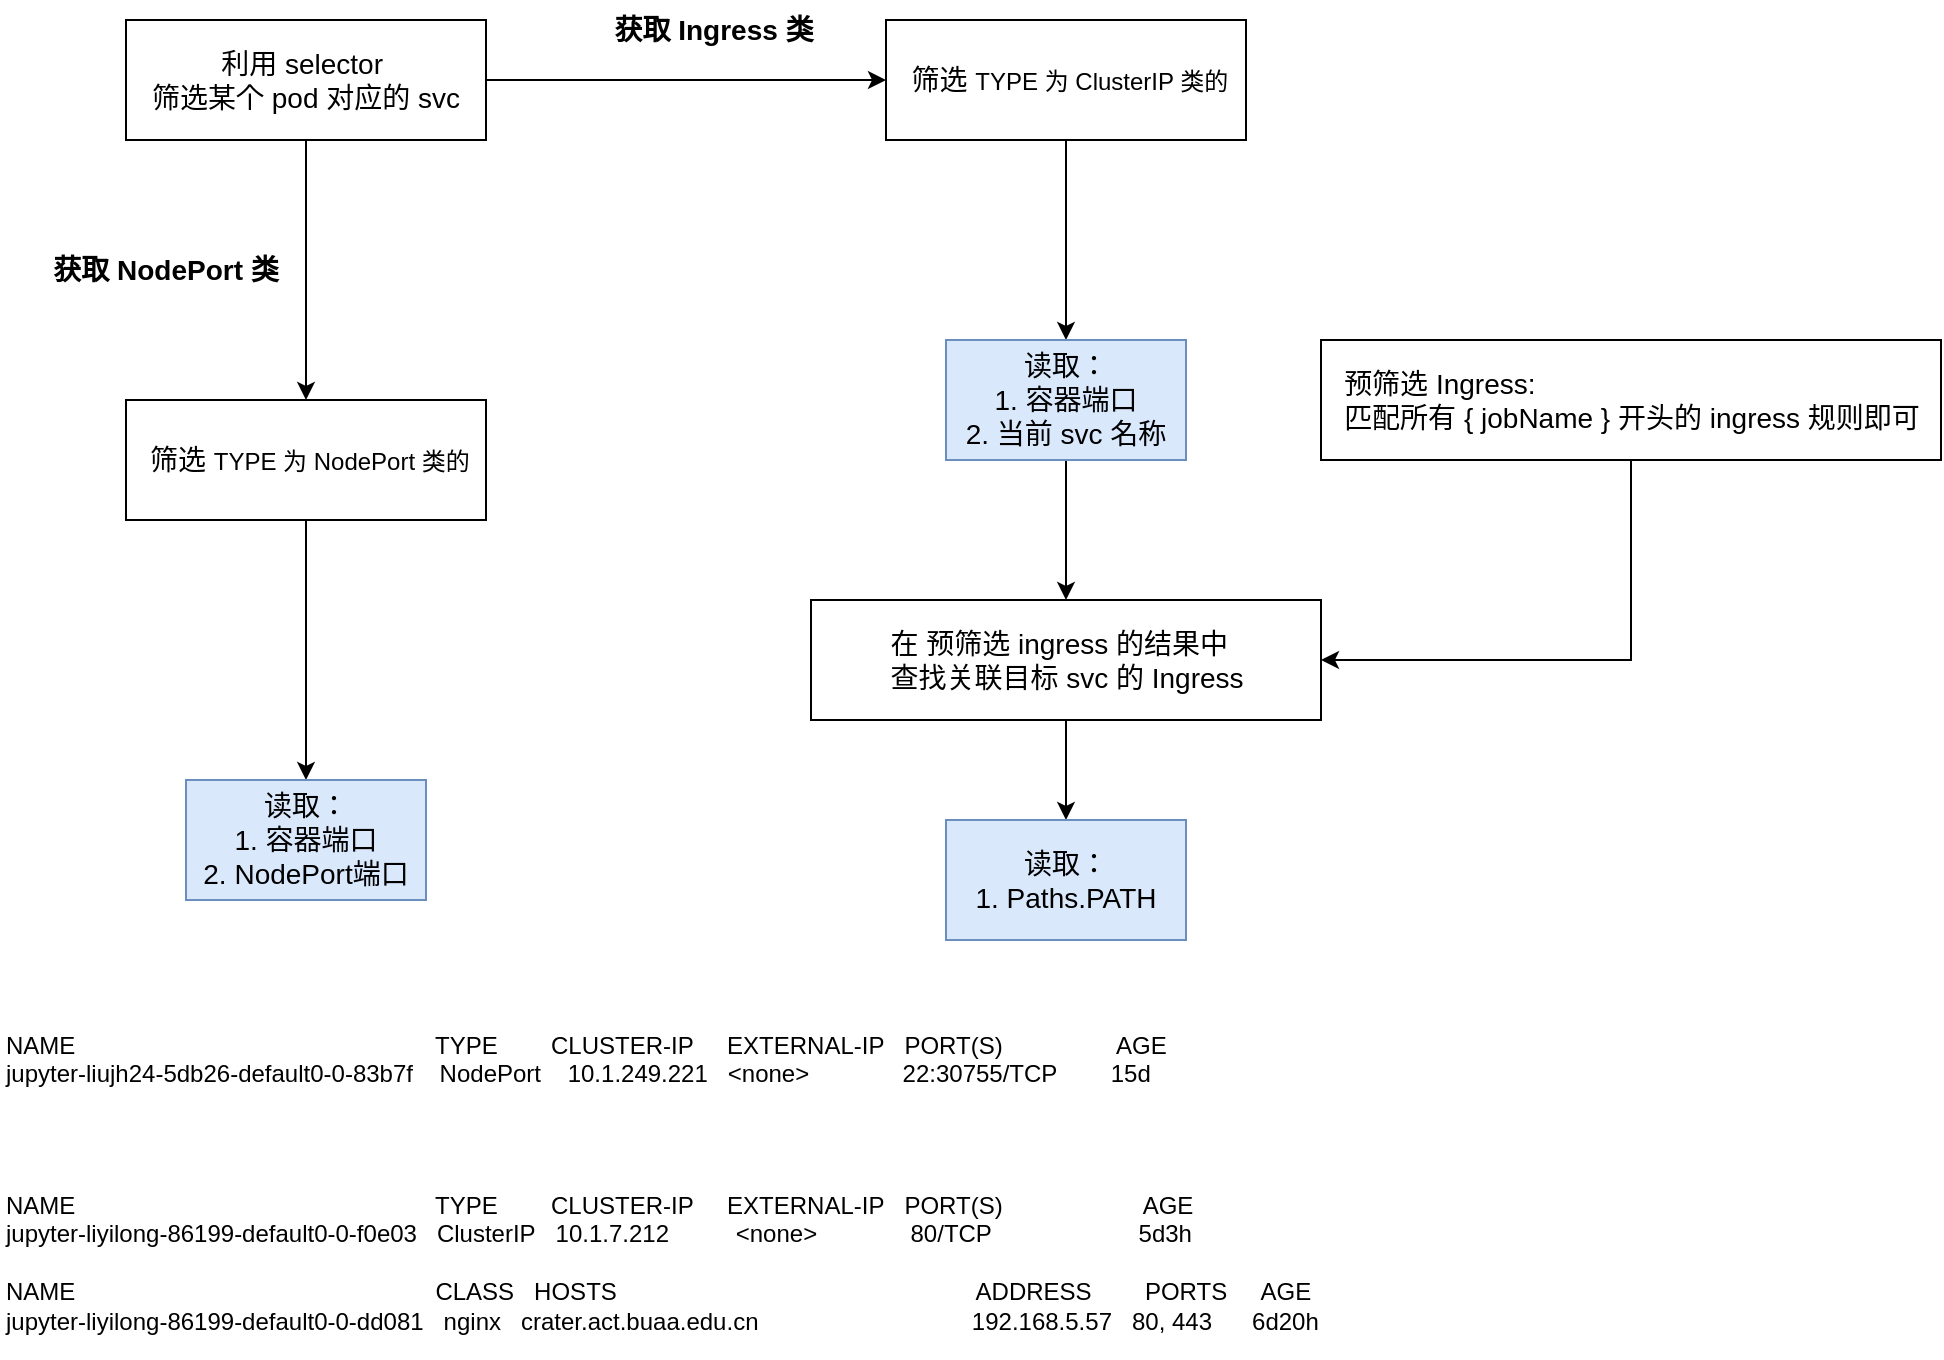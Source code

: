 <mxfile version="24.8.6">
  <diagram name="第 1 页" id="yxKMci5bcxgAL2FXYsYs">
    <mxGraphModel dx="1436" dy="767" grid="1" gridSize="10" guides="1" tooltips="1" connect="1" arrows="1" fold="1" page="1" pageScale="1" pageWidth="827" pageHeight="1169" math="0" shadow="0">
      <root>
        <mxCell id="0" />
        <mxCell id="1" parent="0" />
        <mxCell id="OGUA6FDpuR5wSM6QR1XY-2" value="&lt;b&gt;&lt;font style=&quot;font-size: 14px;&quot;&gt;获取 NodePort 类&lt;/font&gt;&lt;/b&gt;" style="text;strokeColor=none;align=center;fillColor=none;html=1;verticalAlign=middle;whiteSpace=wrap;rounded=0;" vertex="1" parent="1">
          <mxGeometry x="70" y="180" width="140" height="30" as="geometry" />
        </mxCell>
        <mxCell id="OGUA6FDpuR5wSM6QR1XY-9" style="edgeStyle=orthogonalEdgeStyle;rounded=0;orthogonalLoop=1;jettySize=auto;html=1;exitX=0.5;exitY=1;exitDx=0;exitDy=0;entryX=0.5;entryY=0;entryDx=0;entryDy=0;" edge="1" parent="1" source="OGUA6FDpuR5wSM6QR1XY-4" target="OGUA6FDpuR5wSM6QR1XY-5">
          <mxGeometry relative="1" as="geometry" />
        </mxCell>
        <mxCell id="OGUA6FDpuR5wSM6QR1XY-22" style="edgeStyle=orthogonalEdgeStyle;rounded=0;orthogonalLoop=1;jettySize=auto;html=1;exitX=1;exitY=0.5;exitDx=0;exitDy=0;entryX=0;entryY=0.5;entryDx=0;entryDy=0;" edge="1" parent="1" source="OGUA6FDpuR5wSM6QR1XY-4" target="OGUA6FDpuR5wSM6QR1XY-19">
          <mxGeometry relative="1" as="geometry" />
        </mxCell>
        <mxCell id="OGUA6FDpuR5wSM6QR1XY-4" value="&lt;span style=&quot;font-size: 14px; text-align: left;&quot;&gt;利用 selector&amp;nbsp;&lt;/span&gt;&lt;div&gt;&lt;span style=&quot;font-size: 14px; text-align: left;&quot;&gt;筛选某个 pod 对应的 svc&lt;/span&gt;&lt;/div&gt;" style="rounded=0;whiteSpace=wrap;html=1;" vertex="1" parent="1">
          <mxGeometry x="120" y="70" width="180" height="60" as="geometry" />
        </mxCell>
        <mxCell id="OGUA6FDpuR5wSM6QR1XY-10" style="edgeStyle=orthogonalEdgeStyle;rounded=0;orthogonalLoop=1;jettySize=auto;html=1;exitX=0.5;exitY=1;exitDx=0;exitDy=0;entryX=0.5;entryY=0;entryDx=0;entryDy=0;" edge="1" parent="1" source="OGUA6FDpuR5wSM6QR1XY-5" target="OGUA6FDpuR5wSM6QR1XY-7">
          <mxGeometry relative="1" as="geometry" />
        </mxCell>
        <mxCell id="OGUA6FDpuR5wSM6QR1XY-5" value="&lt;div style=&quot;text-align: left;&quot;&gt;&lt;span style=&quot;background-color: initial; font-size: 14px;&quot;&gt;&amp;nbsp;筛选&amp;nbsp;&lt;/span&gt;&lt;span style=&quot;background-color: initial;&quot;&gt;TYPE 为 NodePort 类的&lt;/span&gt;&lt;/div&gt;" style="rounded=0;whiteSpace=wrap;html=1;" vertex="1" parent="1">
          <mxGeometry x="120" y="260" width="180" height="60" as="geometry" />
        </mxCell>
        <mxCell id="OGUA6FDpuR5wSM6QR1XY-7" value="&lt;font style=&quot;font-size: 14px;&quot;&gt;读取：&lt;/font&gt;&lt;div style=&quot;font-size: 14px;&quot;&gt;&lt;font style=&quot;font-size: 14px;&quot;&gt;1. 容器端口&lt;/font&gt;&lt;/div&gt;&lt;div style=&quot;font-size: 14px;&quot;&gt;&lt;font style=&quot;font-size: 14px;&quot;&gt;2. NodePort端口&lt;/font&gt;&lt;/div&gt;" style="rounded=0;whiteSpace=wrap;html=1;fillColor=#dae8fc;strokeColor=#6c8ebf;" vertex="1" parent="1">
          <mxGeometry x="150" y="450" width="120" height="60" as="geometry" />
        </mxCell>
        <mxCell id="OGUA6FDpuR5wSM6QR1XY-8" value="NAME                                                      TYPE        CLUSTER-IP     EXTERNAL-IP   PORT(S)                 AGE&#xa;jupyter-liujh24-5db26-default0-0-83b7f    NodePort    10.1.249.221   &lt;none&gt;              22:30755/TCP        15d" style="text;whiteSpace=wrap;" vertex="1" parent="1">
          <mxGeometry x="57.5" y="569" width="660" height="40" as="geometry" />
        </mxCell>
        <mxCell id="OGUA6FDpuR5wSM6QR1XY-32" style="edgeStyle=orthogonalEdgeStyle;rounded=0;orthogonalLoop=1;jettySize=auto;html=1;exitX=0.5;exitY=1;exitDx=0;exitDy=0;entryX=1;entryY=0.5;entryDx=0;entryDy=0;" edge="1" parent="1" source="OGUA6FDpuR5wSM6QR1XY-18" target="OGUA6FDpuR5wSM6QR1XY-26">
          <mxGeometry relative="1" as="geometry" />
        </mxCell>
        <mxCell id="OGUA6FDpuR5wSM6QR1XY-18" value="&lt;div style=&quot;text-align: left;&quot;&gt;&lt;span style=&quot;background-color: initial; font-size: 14px;&quot;&gt;预筛选 Ingress:&lt;/span&gt;&lt;/div&gt;&lt;div style=&quot;text-align: left;&quot;&gt;&lt;span style=&quot;background-color: initial; font-size: 14px;&quot;&gt;匹配所有 { jobName } 开头的 ingress 规则即可&lt;/span&gt;&lt;/div&gt;" style="rounded=0;whiteSpace=wrap;html=1;" vertex="1" parent="1">
          <mxGeometry x="717.5" y="230" width="310" height="60" as="geometry" />
        </mxCell>
        <mxCell id="OGUA6FDpuR5wSM6QR1XY-25" style="edgeStyle=orthogonalEdgeStyle;rounded=0;orthogonalLoop=1;jettySize=auto;html=1;exitX=0.5;exitY=1;exitDx=0;exitDy=0;entryX=0.5;entryY=0;entryDx=0;entryDy=0;" edge="1" parent="1" source="OGUA6FDpuR5wSM6QR1XY-19" target="OGUA6FDpuR5wSM6QR1XY-23">
          <mxGeometry relative="1" as="geometry" />
        </mxCell>
        <mxCell id="OGUA6FDpuR5wSM6QR1XY-19" value="&lt;div style=&quot;text-align: left;&quot;&gt;&lt;span style=&quot;background-color: initial; font-size: 14px;&quot;&gt;&amp;nbsp;筛选&amp;nbsp;&lt;/span&gt;&lt;span style=&quot;background-color: initial;&quot;&gt;TYPE 为 ClusterIP 类的&lt;/span&gt;&lt;/div&gt;" style="rounded=0;whiteSpace=wrap;html=1;" vertex="1" parent="1">
          <mxGeometry x="500" y="70" width="180" height="60" as="geometry" />
        </mxCell>
        <mxCell id="OGUA6FDpuR5wSM6QR1XY-21" value="&lt;b&gt;&lt;font style=&quot;font-size: 14px;&quot;&gt;获取 Ingress 类&lt;/font&gt;&lt;/b&gt;" style="text;strokeColor=none;align=center;fillColor=none;html=1;verticalAlign=middle;whiteSpace=wrap;rounded=0;" vertex="1" parent="1">
          <mxGeometry x="344" y="60" width="140" height="30" as="geometry" />
        </mxCell>
        <mxCell id="OGUA6FDpuR5wSM6QR1XY-31" style="edgeStyle=orthogonalEdgeStyle;rounded=0;orthogonalLoop=1;jettySize=auto;html=1;exitX=0.5;exitY=1;exitDx=0;exitDy=0;entryX=0.5;entryY=0;entryDx=0;entryDy=0;" edge="1" parent="1" source="OGUA6FDpuR5wSM6QR1XY-23" target="OGUA6FDpuR5wSM6QR1XY-26">
          <mxGeometry relative="1" as="geometry" />
        </mxCell>
        <mxCell id="OGUA6FDpuR5wSM6QR1XY-23" value="&lt;font style=&quot;font-size: 14px;&quot;&gt;读取：&lt;/font&gt;&lt;div style=&quot;font-size: 14px;&quot;&gt;&lt;font style=&quot;font-size: 14px;&quot;&gt;1. 容器端口&lt;/font&gt;&lt;/div&gt;&lt;div style=&quot;font-size: 14px;&quot;&gt;&lt;font style=&quot;font-size: 14px;&quot;&gt;2. 当前 svc 名称&lt;/font&gt;&lt;/div&gt;" style="rounded=0;whiteSpace=wrap;html=1;fillColor=#dae8fc;strokeColor=#6c8ebf;" vertex="1" parent="1">
          <mxGeometry x="530" y="230" width="120" height="60" as="geometry" />
        </mxCell>
        <mxCell id="OGUA6FDpuR5wSM6QR1XY-34" style="edgeStyle=orthogonalEdgeStyle;rounded=0;orthogonalLoop=1;jettySize=auto;html=1;exitX=0.5;exitY=1;exitDx=0;exitDy=0;entryX=0.5;entryY=0;entryDx=0;entryDy=0;" edge="1" parent="1" source="OGUA6FDpuR5wSM6QR1XY-26" target="OGUA6FDpuR5wSM6QR1XY-33">
          <mxGeometry relative="1" as="geometry" />
        </mxCell>
        <mxCell id="OGUA6FDpuR5wSM6QR1XY-26" value="&lt;div style=&quot;text-align: left; font-size: 14px;&quot;&gt;&lt;div&gt;在 预筛选 ingress 的结果中&amp;nbsp;&lt;/div&gt;&lt;div&gt;查找关联目标 svc 的 Ingress&lt;/div&gt;&lt;/div&gt;" style="rounded=0;whiteSpace=wrap;html=1;" vertex="1" parent="1">
          <mxGeometry x="462.5" y="360" width="255" height="60" as="geometry" />
        </mxCell>
        <mxCell id="OGUA6FDpuR5wSM6QR1XY-33" value="&lt;font style=&quot;font-size: 14px;&quot;&gt;读取：&lt;/font&gt;&lt;div style=&quot;font-size: 14px;&quot;&gt;&lt;font style=&quot;font-size: 14px;&quot;&gt;1. Paths.PATH&lt;br&gt;&lt;/font&gt;&lt;/div&gt;" style="rounded=0;whiteSpace=wrap;html=1;fillColor=#dae8fc;strokeColor=#6c8ebf;" vertex="1" parent="1">
          <mxGeometry x="530" y="470" width="120" height="60" as="geometry" />
        </mxCell>
        <UserObject label="NAME                                                      TYPE        CLUSTER-IP     EXTERNAL-IP   PORT(S)                     AGE&#xa;jupyter-liyilong-86199-default0-0-f0e03   ClusterIP   10.1.7.212          &lt;none&gt;              80/TCP                      5d3h&#xa;&#xa;NAME                                                      CLASS   HOSTS                                                      ADDRESS        PORTS     AGE&#xa;jupyter-liyilong-86199-default0-0-dd081   nginx   crater.act.buaa.edu.cn                                192.168.5.57   80, 443      6d20h" link="NAME                                      TYPE        CLUSTER-IP     EXTERNAL-IP   PORT(S)                     AGE&#xa;jupyter-liyilong-86199-default0-0-f0e03   ClusterIP   10.1.7.212     &lt;none&gt;        80/TCP                      5d3h&#xa;&#xa;&#xa;jupyter-liyilong-86199-default0-0-dd081   nginx   crater.act.buaa.edu.cn                                      192.168.5.57   80, 443   6d20h" id="OGUA6FDpuR5wSM6QR1XY-35">
          <mxCell style="text;whiteSpace=wrap;" vertex="1" parent="1">
            <mxGeometry x="57.5" y="649" width="740" height="90" as="geometry" />
          </mxCell>
        </UserObject>
      </root>
    </mxGraphModel>
  </diagram>
</mxfile>
